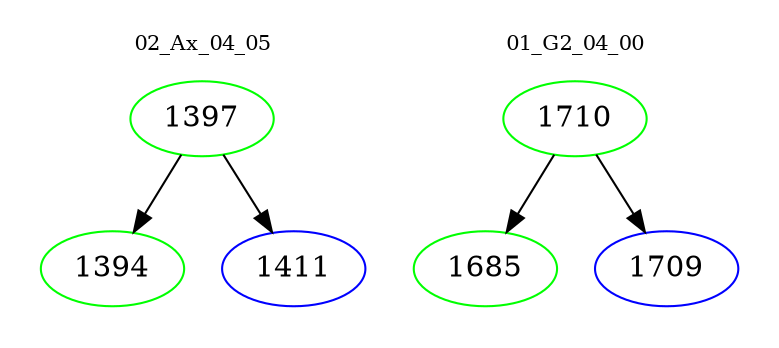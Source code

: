 digraph{
subgraph cluster_0 {
color = white
label = "02_Ax_04_05";
fontsize=10;
T0_1397 [label="1397", color="green"]
T0_1397 -> T0_1394 [color="black"]
T0_1394 [label="1394", color="green"]
T0_1397 -> T0_1411 [color="black"]
T0_1411 [label="1411", color="blue"]
}
subgraph cluster_1 {
color = white
label = "01_G2_04_00";
fontsize=10;
T1_1710 [label="1710", color="green"]
T1_1710 -> T1_1685 [color="black"]
T1_1685 [label="1685", color="green"]
T1_1710 -> T1_1709 [color="black"]
T1_1709 [label="1709", color="blue"]
}
}
